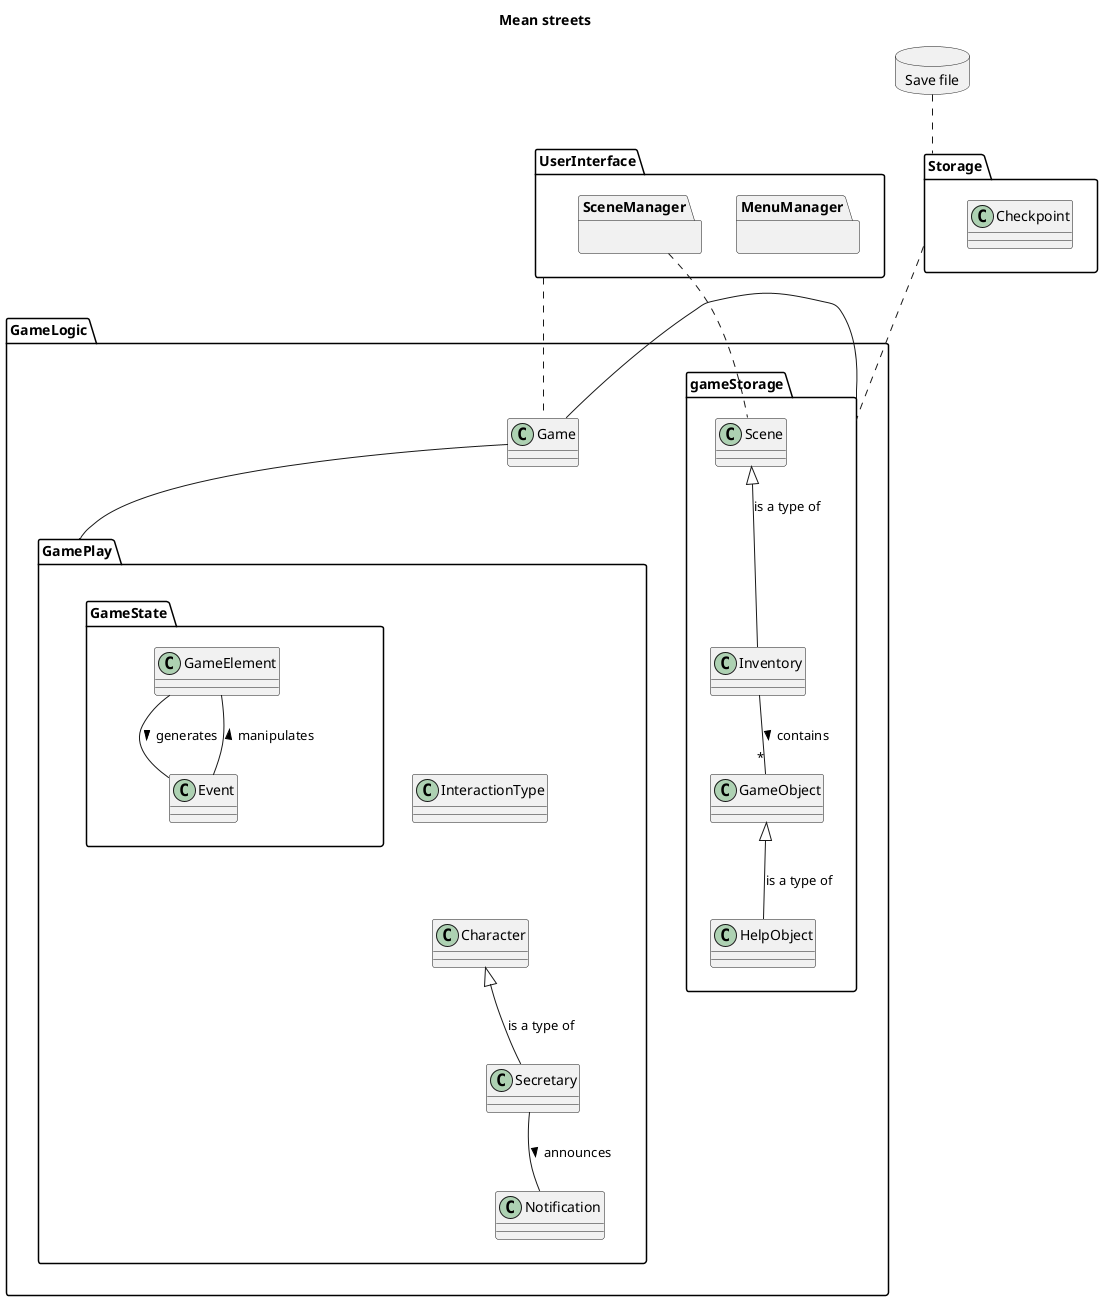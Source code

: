 @startuml
title Mean streets
top to bottom direction
database "Save file" {
}
package UserInterface {
    package MenuManager {}
    package SceneManager {}
}

package GameLogic {
    class Game
    package gameStorage {
        class Inventory
        class GameObject
        class HelpObject
        class Scene
    }


    package GamePlay {
        class InteractionType
        class Secretary
        class Character
        class Notification
        package GameState {
            class GameElement
            class Event
        }
    }
}

package Storage {
    class Checkpoint
}

"Save file".. Storage
UserInterface .. Game
SceneManager .. Scene

Storage .. gameStorage

InteractionType -[hidden]up- GameState
Character -[hidden]up- GameState
Secretary -[hidden]up- GameState
Notification -[hidden]up- GameState
InteractionType -[hidden]down- Character

Game - gameStorage
Game -- GamePlay

Character <|-- Secretary : is a type of
Scene <|-- Inventory : is a type of
Inventory -- "*" GameObject : contains >

Secretary -- Notification : announces >
GameObject <|-- HelpObject : is a type of

GameElement -- Event : generates >
Event -- GameElement : manipulates >

@enduml